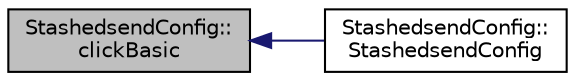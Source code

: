 digraph "StashedsendConfig::clickBasic"
{
  edge [fontname="Helvetica",fontsize="10",labelfontname="Helvetica",labelfontsize="10"];
  node [fontname="Helvetica",fontsize="10",shape=record];
  rankdir="LR";
  Node30 [label="StashedsendConfig::\lclickBasic",height=0.2,width=0.4,color="black", fillcolor="grey75", style="filled", fontcolor="black"];
  Node30 -> Node31 [dir="back",color="midnightblue",fontsize="10",style="solid",fontname="Helvetica"];
  Node31 [label="StashedsendConfig::\lStashedsendConfig",height=0.2,width=0.4,color="black", fillcolor="white", style="filled",URL="$class_stashedsend_config.html#a9ae47587db2192b45577c89dfa3fdfb8"];
}
